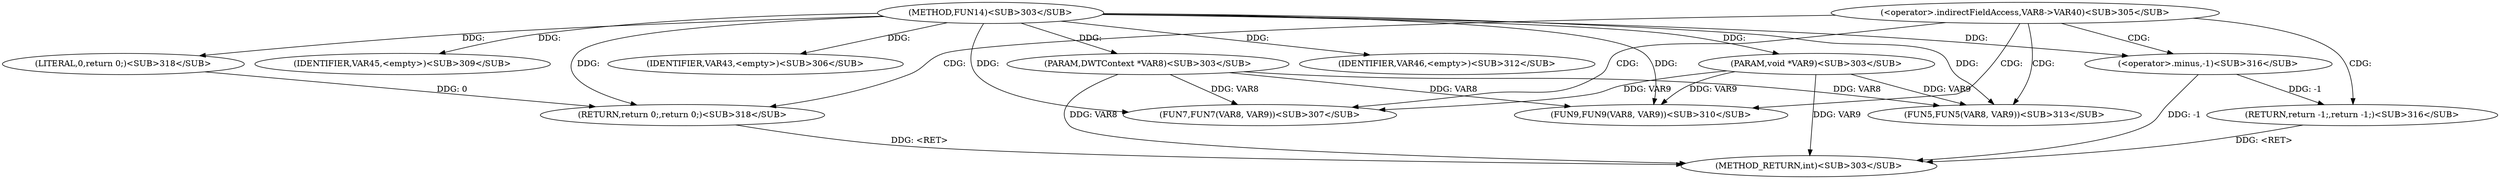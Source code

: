 
digraph "FUN14" {  

"13573" [label = "(METHOD,FUN14)<SUB>303</SUB>" ]

"13606" [label = "(METHOD_RETURN,int)<SUB>303</SUB>" ]

"13574" [label = "(PARAM,DWTContext *VAR8)<SUB>303</SUB>" ]

"13575" [label = "(PARAM,void *VAR9)<SUB>303</SUB>" ]

"13604" [label = "(RETURN,return 0;,return 0;)<SUB>318</SUB>" ]

"13605" [label = "(LITERAL,0,return 0;)<SUB>318</SUB>" ]

"13583" [label = "(IDENTIFIER,VAR43,&lt;empty&gt;)<SUB>306</SUB>" ]

"13584" [label = "(FUN7,FUN7(VAR8, VAR9))<SUB>307</SUB>" ]

"13589" [label = "(IDENTIFIER,VAR45,&lt;empty&gt;)<SUB>309</SUB>" ]

"13590" [label = "(FUN9,FUN9(VAR8, VAR9))<SUB>310</SUB>" ]

"13595" [label = "(IDENTIFIER,VAR46,&lt;empty&gt;)<SUB>312</SUB>" ]

"13596" [label = "(FUN5,FUN5(VAR8, VAR9))<SUB>313</SUB>" ]

"13601" [label = "(RETURN,return -1;,return -1;)<SUB>316</SUB>" ]

"13602" [label = "(&lt;operator&gt;.minus,-1)<SUB>316</SUB>" ]

"13578" [label = "(&lt;operator&gt;.indirectFieldAccess,VAR8-&gt;VAR40)<SUB>305</SUB>" ]

  "13601" -> "13606"  [ label = "DDG: &lt;RET&gt;"] 

  "13604" -> "13606"  [ label = "DDG: &lt;RET&gt;"] 

  "13574" -> "13606"  [ label = "DDG: VAR8"] 

  "13575" -> "13606"  [ label = "DDG: VAR9"] 

  "13602" -> "13606"  [ label = "DDG: -1"] 

  "13573" -> "13574"  [ label = "DDG: "] 

  "13573" -> "13575"  [ label = "DDG: "] 

  "13605" -> "13604"  [ label = "DDG: 0"] 

  "13573" -> "13604"  [ label = "DDG: "] 

  "13573" -> "13605"  [ label = "DDG: "] 

  "13573" -> "13583"  [ label = "DDG: "] 

  "13573" -> "13589"  [ label = "DDG: "] 

  "13573" -> "13595"  [ label = "DDG: "] 

  "13602" -> "13601"  [ label = "DDG: -1"] 

  "13574" -> "13584"  [ label = "DDG: VAR8"] 

  "13573" -> "13584"  [ label = "DDG: "] 

  "13575" -> "13584"  [ label = "DDG: VAR9"] 

  "13574" -> "13590"  [ label = "DDG: VAR8"] 

  "13573" -> "13590"  [ label = "DDG: "] 

  "13575" -> "13590"  [ label = "DDG: VAR9"] 

  "13574" -> "13596"  [ label = "DDG: VAR8"] 

  "13573" -> "13596"  [ label = "DDG: "] 

  "13575" -> "13596"  [ label = "DDG: VAR9"] 

  "13573" -> "13602"  [ label = "DDG: "] 

  "13578" -> "13601"  [ label = "CDG: "] 

  "13578" -> "13584"  [ label = "CDG: "] 

  "13578" -> "13596"  [ label = "CDG: "] 

  "13578" -> "13602"  [ label = "CDG: "] 

  "13578" -> "13604"  [ label = "CDG: "] 

  "13578" -> "13590"  [ label = "CDG: "] 

}